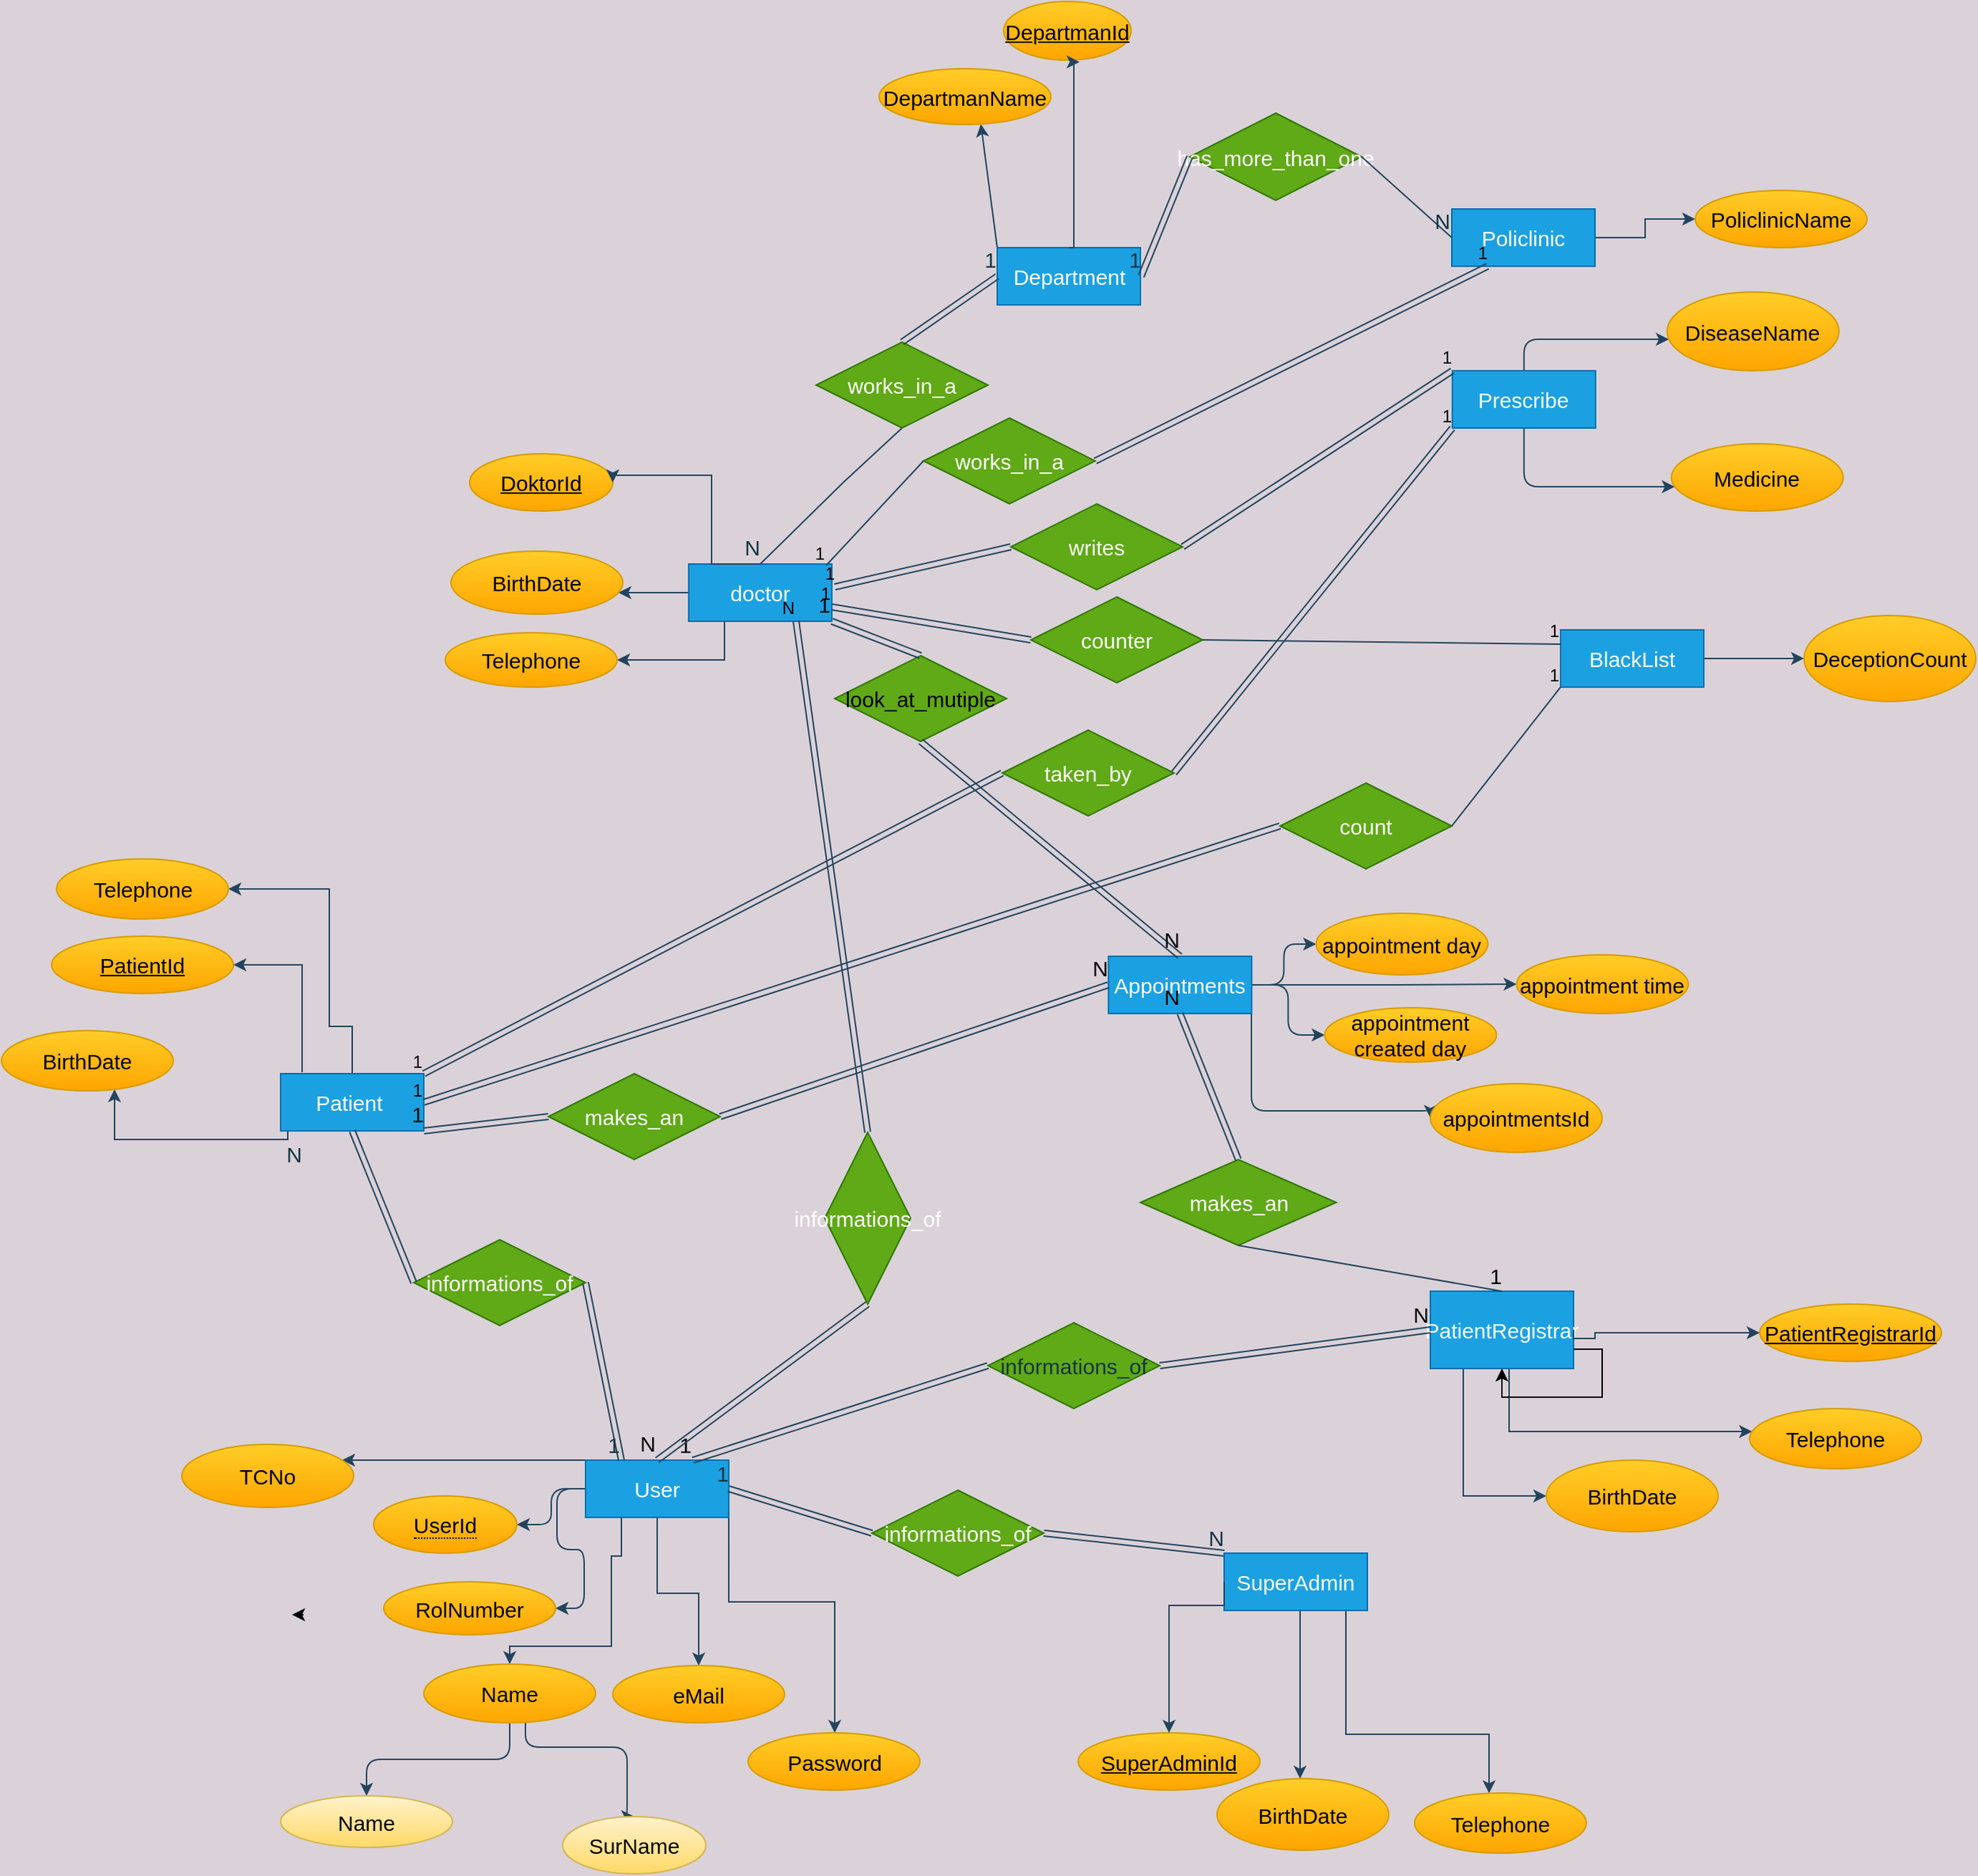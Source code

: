 <mxfile version="14.4.3" type="device" pages="3"><diagram id="uoo-feYlj71IpdQQtwXi" name="Page-1"><mxGraphModel dx="1851" dy="1761" grid="0" gridSize="10" guides="1" tooltips="1" connect="1" arrows="1" fold="1" page="1" pageScale="1" pageWidth="827" pageHeight="1169" background="#DAD2D8" math="0" shadow="0"><root><mxCell id="0"/><mxCell id="1" parent="0"/><mxCell id="DQ1K6QpYtlFkq78ERx-i-27" value="" style="edgeStyle=orthogonalEdgeStyle;rounded=0;orthogonalLoop=1;jettySize=auto;html=1;exitX=0.25;exitY=1;exitDx=0;exitDy=0;strokeColor=#23445d;fontColor=#143642;labelBackgroundColor=#DAD2D8;fontSize=15;entryX=1;entryY=0.5;entryDx=0;entryDy=0;fillColor=#bac8d3;" parent="1" source="DQ1K6QpYtlFkq78ERx-i-9" target="DQ1K6QpYtlFkq78ERx-i-25" edge="1"><mxGeometry relative="1" as="geometry"><Array as="points"><mxPoint x="236" y="130"/></Array></mxGeometry></mxCell><mxCell id="DQ1K6QpYtlFkq78ERx-i-110" value="" style="edgeStyle=orthogonalEdgeStyle;rounded=0;orthogonalLoop=1;jettySize=auto;html=1;strokeColor=#23445d;fontColor=#143642;labelBackgroundColor=#DAD2D8;fontSize=15;fillColor=#bac8d3;" parent="1" source="DQ1K6QpYtlFkq78ERx-i-9" target="DQ1K6QpYtlFkq78ERx-i-109" edge="1"><mxGeometry relative="1" as="geometry"><Array as="points"><mxPoint x="172" y="83"/><mxPoint x="172" y="83"/></Array></mxGeometry></mxCell><mxCell id="DQ1K6QpYtlFkq78ERx-i-9" value="doctor" style="whiteSpace=wrap;html=1;align=center;fillColor=#1ba1e2;strokeColor=#006EAF;fontColor=#ffffff;fontSize=15;" parent="1" vertex="1"><mxGeometry x="211" y="63" width="100" height="40" as="geometry"/></mxCell><mxCell id="DQ1K6QpYtlFkq78ERx-i-25" value="Telephone" style="ellipse;whiteSpace=wrap;html=1;fillColor=#ffcd28;strokeColor=#d79b00;fontSize=15;gradientColor=#ffa500;" parent="1" vertex="1"><mxGeometry x="41" y="110.99" width="120" height="38" as="geometry"/></mxCell><mxCell id="DQ1K6QpYtlFkq78ERx-i-42" value="" style="edgeStyle=orthogonalEdgeStyle;rounded=0;orthogonalLoop=1;jettySize=auto;html=1;strokeColor=#23445d;fontColor=#143642;labelBackgroundColor=#DAD2D8;fontSize=15;fillColor=#bac8d3;" parent="1" source="DQ1K6QpYtlFkq78ERx-i-31" target="DQ1K6QpYtlFkq78ERx-i-41" edge="1"><mxGeometry relative="1" as="geometry"><Array as="points"><mxPoint x="434" y="-262"/></Array></mxGeometry></mxCell><mxCell id="DQ1K6QpYtlFkq78ERx-i-31" value="Department" style="whiteSpace=wrap;html=1;align=center;fillColor=#1ba1e2;strokeColor=#006EAF;fontColor=#ffffff;fontSize=15;" parent="1" vertex="1"><mxGeometry x="426.5" y="-158" width="100" height="40" as="geometry"/></mxCell><mxCell id="DQ1K6QpYtlFkq78ERx-i-39" value="DoktorId" style="ellipse;whiteSpace=wrap;html=1;align=center;fontStyle=4;fillColor=#ffcd28;strokeColor=#d79b00;fontSize=15;gradientColor=#ffa500;" parent="1" vertex="1"><mxGeometry x="58" y="-14" width="100" height="40" as="geometry"/></mxCell><mxCell id="DQ1K6QpYtlFkq78ERx-i-40" value="" style="edgeStyle=orthogonalEdgeStyle;rounded=0;orthogonalLoop=1;jettySize=auto;html=1;exitX=0.5;exitY=0;exitDx=0;exitDy=0;strokeColor=#23445d;fontColor=#143642;labelBackgroundColor=#DAD2D8;entryX=1;entryY=0.5;entryDx=0;entryDy=0;fontSize=15;fillColor=#bac8d3;" parent="1" source="DQ1K6QpYtlFkq78ERx-i-9" target="DQ1K6QpYtlFkq78ERx-i-39" edge="1"><mxGeometry relative="1" as="geometry"><mxPoint x="303" y="110" as="sourcePoint"/><mxPoint x="328" y="191.504" as="targetPoint"/><Array as="points"><mxPoint x="227" y="63"/><mxPoint x="227" y="1"/></Array></mxGeometry></mxCell><mxCell id="DQ1K6QpYtlFkq78ERx-i-41" value="DepartmanName" style="ellipse;whiteSpace=wrap;html=1;fillColor=#ffcd28;strokeColor=#d79b00;fontSize=15;gradientColor=#ffa500;" parent="1" vertex="1"><mxGeometry x="344" y="-283" width="120" height="39" as="geometry"/></mxCell><mxCell id="DQ1K6QpYtlFkq78ERx-i-45" value="DepartmanId" style="ellipse;whiteSpace=wrap;html=1;align=center;fontStyle=4;fillColor=#ffcd28;strokeColor=#d79b00;fontSize=15;gradientColor=#ffa500;" parent="1" vertex="1"><mxGeometry x="431" y="-330" width="89" height="41" as="geometry"/></mxCell><mxCell id="DQ1K6QpYtlFkq78ERx-i-47" value="" style="edgeStyle=orthogonalEdgeStyle;rounded=0;orthogonalLoop=1;jettySize=auto;html=1;exitX=0.5;exitY=0;exitDx=0;exitDy=0;entryX=0.596;entryY=1.032;entryDx=0;entryDy=0;entryPerimeter=0;strokeColor=#23445d;fontColor=#143642;labelBackgroundColor=#DAD2D8;fontSize=15;fillColor=#bac8d3;" parent="1" source="DQ1K6QpYtlFkq78ERx-i-31" target="DQ1K6QpYtlFkq78ERx-i-45" edge="1"><mxGeometry relative="1" as="geometry"><mxPoint x="715.5" y="-43.0" as="sourcePoint"/><mxPoint x="715.5" y="-94" as="targetPoint"/><Array as="points"><mxPoint x="480" y="-158"/></Array></mxGeometry></mxCell><mxCell id="DQ1K6QpYtlFkq78ERx-i-54" value="" style="edgeStyle=orthogonalEdgeStyle;rounded=0;orthogonalLoop=1;jettySize=auto;html=1;strokeColor=#23445d;fontColor=#143642;labelBackgroundColor=#DAD2D8;fontSize=15;fillColor=#bac8d3;" parent="1" source="DQ1K6QpYtlFkq78ERx-i-50" target="DQ1K6QpYtlFkq78ERx-i-53" edge="1"><mxGeometry relative="1" as="geometry"/></mxCell><mxCell id="DQ1K6QpYtlFkq78ERx-i-50" value="Policlinic" style="whiteSpace=wrap;html=1;align=center;fillColor=#1ba1e2;strokeColor=#006EAF;fontColor=#ffffff;fontSize=15;" parent="1" vertex="1"><mxGeometry x="744" y="-185" width="100" height="40" as="geometry"/></mxCell><mxCell id="DQ1K6QpYtlFkq78ERx-i-53" value="PoliclinicName" style="ellipse;whiteSpace=wrap;html=1;fillColor=#ffcd28;strokeColor=#d79b00;fontSize=15;gradientColor=#ffa500;" parent="1" vertex="1"><mxGeometry x="914" y="-198" width="120" height="40" as="geometry"/></mxCell><mxCell id="DQ1K6QpYtlFkq78ERx-i-58" value="&lt;font style=&quot;vertical-align: inherit ; font-size: 15px&quot;&gt;&lt;font style=&quot;vertical-align: inherit ; font-size: 15px&quot;&gt;&lt;font style=&quot;vertical-align: inherit ; font-size: 15px&quot;&gt;&lt;font style=&quot;vertical-align: inherit ; font-size: 15px&quot;&gt;works_in_a&lt;/font&gt;&lt;/font&gt;&lt;/font&gt;&lt;/font&gt;" style="shape=rhombus;perimeter=rhombusPerimeter;whiteSpace=wrap;html=1;align=center;fillColor=#60a917;strokeColor=#2D7600;fontSize=15;fontColor=#ffffff;" parent="1" vertex="1"><mxGeometry x="300" y="-92" width="120" height="60" as="geometry"/></mxCell><mxCell id="DQ1K6QpYtlFkq78ERx-i-65" value="&lt;font style=&quot;vertical-align: inherit ; font-size: 15px&quot;&gt;&lt;font style=&quot;vertical-align: inherit ; font-size: 15px&quot;&gt;has_more_than_one&lt;/font&gt;&lt;/font&gt;" style="shape=rhombus;perimeter=rhombusPerimeter;whiteSpace=wrap;html=1;align=center;fillColor=#60a917;strokeColor=#2D7600;fontSize=15;fontColor=#ffffff;" parent="1" vertex="1"><mxGeometry x="561" y="-252" width="120" height="61" as="geometry"/></mxCell><mxCell id="DQ1K6QpYtlFkq78ERx-i-68" value="" style="shape=link;html=1;rounded=0;entryX=0;entryY=0.5;entryDx=0;entryDy=0;exitX=0.5;exitY=0;exitDx=0;exitDy=0;strokeColor=#23445d;fontColor=#143642;labelBackgroundColor=#DAD2D8;fontSize=15;fillColor=#bac8d3;" parent="1" source="DQ1K6QpYtlFkq78ERx-i-58" target="DQ1K6QpYtlFkq78ERx-i-31" edge="1"><mxGeometry relative="1" as="geometry"><mxPoint x="384" y="-108.67" as="sourcePoint"/><mxPoint x="544" y="-108.67" as="targetPoint"/><Array as="points"/></mxGeometry></mxCell><mxCell id="DQ1K6QpYtlFkq78ERx-i-69" value="1" style="resizable=0;html=1;align=right;verticalAlign=bottom;fillColor=#FAE5C7;strokeColor=#0F8B8D;fontColor=#143642;fontSize=15;" parent="DQ1K6QpYtlFkq78ERx-i-68" connectable="0" vertex="1"><mxGeometry x="1" relative="1" as="geometry"/></mxCell><mxCell id="DQ1K6QpYtlFkq78ERx-i-70" value="" style="endArrow=none;html=1;rounded=0;entryX=0.5;entryY=0;entryDx=0;entryDy=0;exitX=0.5;exitY=1;exitDx=0;exitDy=0;strokeColor=#23445d;fontColor=#143642;labelBackgroundColor=#DAD2D8;fontSize=15;fillColor=#bac8d3;" parent="1" source="DQ1K6QpYtlFkq78ERx-i-58" target="DQ1K6QpYtlFkq78ERx-i-9" edge="1"><mxGeometry relative="1" as="geometry"><mxPoint x="316" y="14.33" as="sourcePoint"/><mxPoint x="476" y="14.33" as="targetPoint"/><Array as="points"><mxPoint x="319" y="6"/></Array></mxGeometry></mxCell><mxCell id="DQ1K6QpYtlFkq78ERx-i-71" value="N" style="resizable=0;html=1;align=right;verticalAlign=bottom;fillColor=#FAE5C7;strokeColor=#0F8B8D;fontColor=#143642;fontSize=15;" parent="DQ1K6QpYtlFkq78ERx-i-70" connectable="0" vertex="1"><mxGeometry x="1" relative="1" as="geometry"/></mxCell><mxCell id="DQ1K6QpYtlFkq78ERx-i-72" value="" style="shape=link;html=1;rounded=0;exitX=0;exitY=0.5;exitDx=0;exitDy=0;strokeColor=#23445d;fontColor=#143642;labelBackgroundColor=#DAD2D8;fontSize=15;fillColor=#bac8d3;" parent="1" source="DQ1K6QpYtlFkq78ERx-i-65" edge="1"><mxGeometry relative="1" as="geometry"><mxPoint x="542" y="89" as="sourcePoint"/><mxPoint x="527" y="-138" as="targetPoint"/><Array as="points"/></mxGeometry></mxCell><mxCell id="DQ1K6QpYtlFkq78ERx-i-73" value="1" style="resizable=0;html=1;align=right;verticalAlign=bottom;fillColor=#FAE5C7;strokeColor=#0F8B8D;fontColor=#143642;fontSize=15;" parent="DQ1K6QpYtlFkq78ERx-i-72" connectable="0" vertex="1"><mxGeometry x="1" relative="1" as="geometry"/></mxCell><mxCell id="DQ1K6QpYtlFkq78ERx-i-74" value="" style="endArrow=none;html=1;rounded=0;entryX=0;entryY=0.5;entryDx=0;entryDy=0;exitX=1;exitY=0.5;exitDx=0;exitDy=0;strokeColor=#23445d;fontColor=#143642;labelBackgroundColor=#DAD2D8;fontSize=15;fillColor=#bac8d3;" parent="1" source="DQ1K6QpYtlFkq78ERx-i-65" target="DQ1K6QpYtlFkq78ERx-i-50" edge="1"><mxGeometry relative="1" as="geometry"><mxPoint x="911" y="-77" as="sourcePoint"/><mxPoint x="271" y="73.0" as="targetPoint"/><Array as="points"/></mxGeometry></mxCell><mxCell id="DQ1K6QpYtlFkq78ERx-i-75" value="N" style="resizable=0;html=1;align=right;verticalAlign=bottom;fillColor=#FAE5C7;strokeColor=#0F8B8D;fontColor=#143642;fontSize=15;" parent="DQ1K6QpYtlFkq78ERx-i-74" connectable="0" vertex="1"><mxGeometry x="1" relative="1" as="geometry"/></mxCell><mxCell id="DQ1K6QpYtlFkq78ERx-i-109" value="BirthDate" style="ellipse;whiteSpace=wrap;html=1;fillColor=#ffcd28;strokeColor=#d79b00;fontSize=15;gradientColor=#ffa500;" parent="1" vertex="1"><mxGeometry x="45" y="54" width="120" height="44" as="geometry"/></mxCell><mxCell id="DQ1K6QpYtlFkq78ERx-i-163" value="" style="edgeStyle=orthogonalEdgeStyle;rounded=0;orthogonalLoop=1;jettySize=auto;html=1;strokeColor=#23445d;fontColor=#143642;labelBackgroundColor=#DAD2D8;fontSize=15;fillColor=#bac8d3;" parent="1" source="DQ1K6QpYtlFkq78ERx-i-167" target="DQ1K6QpYtlFkq78ERx-i-174" edge="1"><mxGeometry relative="1" as="geometry"><Array as="points"><mxPoint x="784" y="669"/></Array></mxGeometry></mxCell><mxCell id="DQ1K6QpYtlFkq78ERx-i-166" value="" style="edgeStyle=orthogonalEdgeStyle;rounded=0;orthogonalLoop=1;jettySize=auto;html=1;strokeColor=#23445d;fontColor=#143642;labelBackgroundColor=#DAD2D8;fontSize=15;fillColor=#bac8d3;" parent="1" source="DQ1K6QpYtlFkq78ERx-i-167" target="DQ1K6QpYtlFkq78ERx-i-179" edge="1"><mxGeometry relative="1" as="geometry"><Array as="points"><mxPoint x="752" y="635"/><mxPoint x="752" y="635"/></Array></mxGeometry></mxCell><mxCell id="DQ1K6QpYtlFkq78ERx-i-167" value="&lt;font style=&quot;vertical-align: inherit; font-size: 15px;&quot;&gt;&lt;font style=&quot;vertical-align: inherit; font-size: 15px;&quot;&gt;PatientRegistrar&lt;/font&gt;&lt;/font&gt;" style="whiteSpace=wrap;html=1;align=center;fillColor=#1ba1e2;strokeColor=#006EAF;fontColor=#ffffff;fontSize=15;" parent="1" vertex="1"><mxGeometry x="729" y="571" width="100" height="54" as="geometry"/></mxCell><mxCell id="DQ1K6QpYtlFkq78ERx-i-174" value="Telephone" style="ellipse;whiteSpace=wrap;html=1;fillColor=#ffcd28;strokeColor=#d79b00;fontSize=15;gradientColor=#ffa500;" parent="1" vertex="1"><mxGeometry x="952" y="653" width="120" height="42" as="geometry"/></mxCell><mxCell id="DQ1K6QpYtlFkq78ERx-i-177" value="&lt;font style=&quot;vertical-align: inherit; font-size: 15px;&quot;&gt;&lt;font style=&quot;vertical-align: inherit; font-size: 15px;&quot;&gt;PatientRegistrarId&lt;/font&gt;&lt;/font&gt;" style="ellipse;whiteSpace=wrap;html=1;align=center;fontStyle=4;fillColor=#ffcd28;strokeColor=#d79b00;fontSize=15;gradientColor=#ffa500;" parent="1" vertex="1"><mxGeometry x="959" y="580" width="127" height="40" as="geometry"/></mxCell><mxCell id="DQ1K6QpYtlFkq78ERx-i-179" value="BirthDate" style="ellipse;whiteSpace=wrap;html=1;fillColor=#ffcd28;strokeColor=#d79b00;fontSize=15;gradientColor=#ffa500;" parent="1" vertex="1"><mxGeometry x="810" y="689" width="120" height="50" as="geometry"/></mxCell><mxCell id="DQ1K6QpYtlFkq78ERx-i-205" value="" style="edgeStyle=orthogonalEdgeStyle;rounded=0;orthogonalLoop=1;jettySize=auto;html=1;exitX=0.25;exitY=1;exitDx=0;exitDy=0;strokeColor=#23445d;fontColor=#143642;labelBackgroundColor=#DAD2D8;fontSize=15;fillColor=#bac8d3;" parent="1" source="DQ1K6QpYtlFkq78ERx-i-226" target="DQ1K6QpYtlFkq78ERx-i-214" edge="1"><mxGeometry relative="1" as="geometry"><Array as="points"><mxPoint x="164" y="756"/><mxPoint x="157" y="756"/><mxPoint x="157" y="819"/></Array></mxGeometry></mxCell><mxCell id="DQ1K6QpYtlFkq78ERx-i-206" value="" style="edgeStyle=orthogonalEdgeStyle;rounded=0;orthogonalLoop=1;jettySize=auto;html=1;strokeColor=#23445d;fontColor=#143642;labelBackgroundColor=#DAD2D8;exitX=0;exitY=0;exitDx=0;exitDy=0;fontSize=15;fillColor=#bac8d3;" parent="1" source="DQ1K6QpYtlFkq78ERx-i-226" target="DQ1K6QpYtlFkq78ERx-i-217" edge="1"><mxGeometry relative="1" as="geometry"><Array as="points"><mxPoint x="70" y="689"/><mxPoint x="70" y="689"/></Array></mxGeometry></mxCell><mxCell id="DQ1K6QpYtlFkq78ERx-i-207" value="" style="edgeStyle=orthogonalEdgeStyle;rounded=0;orthogonalLoop=1;jettySize=auto;html=1;strokeColor=#23445d;fontColor=#143642;labelBackgroundColor=#DAD2D8;fontSize=15;fillColor=#bac8d3;" parent="1" source="DQ1K6QpYtlFkq78ERx-i-211" target="DQ1K6QpYtlFkq78ERx-i-218" edge="1"><mxGeometry relative="1" as="geometry"><Array as="points"><mxPoint x="670" y="880.5"/><mxPoint x="770" y="880.5"/></Array></mxGeometry></mxCell><mxCell id="DQ1K6QpYtlFkq78ERx-i-208" value="" style="edgeStyle=orthogonalEdgeStyle;rounded=0;orthogonalLoop=1;jettySize=auto;html=1;exitX=0.5;exitY=1;exitDx=0;exitDy=0;strokeColor=#23445d;fontColor=#143642;labelBackgroundColor=#DAD2D8;fontSize=15;fillColor=#bac8d3;" parent="1" source="DQ1K6QpYtlFkq78ERx-i-226" target="DQ1K6QpYtlFkq78ERx-i-219" edge="1"><mxGeometry relative="1" as="geometry"><Array as="points"><mxPoint x="189" y="782"/><mxPoint x="218" y="782"/></Array></mxGeometry></mxCell><mxCell id="DQ1K6QpYtlFkq78ERx-i-209" value="" style="edgeStyle=orthogonalEdgeStyle;rounded=0;orthogonalLoop=1;jettySize=auto;html=1;exitX=1;exitY=1;exitDx=0;exitDy=0;strokeColor=#23445d;fontColor=#143642;labelBackgroundColor=#DAD2D8;fontSize=15;fillColor=#bac8d3;" parent="1" source="DQ1K6QpYtlFkq78ERx-i-226" target="DQ1K6QpYtlFkq78ERx-i-220" edge="1"><mxGeometry relative="1" as="geometry"><Array as="points"><mxPoint x="239" y="788"/><mxPoint x="313" y="788"/></Array></mxGeometry></mxCell><mxCell id="DQ1K6QpYtlFkq78ERx-i-210" value="" style="edgeStyle=orthogonalEdgeStyle;rounded=0;orthogonalLoop=1;jettySize=auto;html=1;strokeColor=#23445d;fontColor=#143642;labelBackgroundColor=#DAD2D8;fontSize=15;fillColor=#bac8d3;" parent="1" source="DQ1K6QpYtlFkq78ERx-i-211" target="DQ1K6QpYtlFkq78ERx-i-223" edge="1"><mxGeometry relative="1" as="geometry"><Array as="points"><mxPoint x="638" y="821"/><mxPoint x="638" y="821"/></Array></mxGeometry></mxCell><mxCell id="DQ1K6QpYtlFkq78ERx-i-211" value="&lt;span style=&quot;font-size: 15px;&quot;&gt;SuperAdmin&lt;/span&gt;" style="whiteSpace=wrap;html=1;align=center;fillColor=#1ba1e2;strokeColor=#006EAF;fontColor=#ffffff;fontSize=15;" parent="1" vertex="1"><mxGeometry x="585" y="754" width="100" height="40" as="geometry"/></mxCell><mxCell id="DQ1K6QpYtlFkq78ERx-i-272" value="" style="edgeStyle=orthogonalEdgeStyle;curved=0;rounded=1;sketch=0;orthogonalLoop=1;jettySize=auto;html=1;fontColor=#143642;strokeColor=#23445d;fillColor=#bac8d3;fontSize=15;" parent="1" source="DQ1K6QpYtlFkq78ERx-i-214" target="DQ1K6QpYtlFkq78ERx-i-271" edge="1"><mxGeometry relative="1" as="geometry"/></mxCell><mxCell id="DQ1K6QpYtlFkq78ERx-i-274" value="" style="edgeStyle=orthogonalEdgeStyle;curved=0;rounded=1;sketch=0;orthogonalLoop=1;jettySize=auto;html=1;fontColor=#143642;strokeColor=#23445d;fillColor=#bac8d3;entryX=0.5;entryY=0;entryDx=0;entryDy=0;fontSize=15;" parent="1" source="DQ1K6QpYtlFkq78ERx-i-214" target="DQ1K6QpYtlFkq78ERx-i-275" edge="1"><mxGeometry relative="1" as="geometry"><mxPoint x="153" y="931.5" as="targetPoint"/><Array as="points"><mxPoint x="97" y="889.5"/><mxPoint x="168" y="889.5"/></Array></mxGeometry></mxCell><mxCell id="DQ1K6QpYtlFkq78ERx-i-214" value="&lt;font style=&quot;vertical-align: inherit; font-size: 15px;&quot;&gt;&lt;font style=&quot;vertical-align: inherit; font-size: 15px;&quot;&gt;Name&lt;/font&gt;&lt;/font&gt;" style="ellipse;whiteSpace=wrap;html=1;fillColor=#ffcd28;strokeColor=#d79b00;fontSize=15;gradientColor=#ffa500;" parent="1" vertex="1"><mxGeometry x="26.0" y="831.5" width="120" height="41" as="geometry"/></mxCell><mxCell id="R1xrieRALkHNV_OKY4Vn-2" style="edgeStyle=orthogonalEdgeStyle;rounded=0;orthogonalLoop=1;jettySize=auto;html=1;" parent="1" edge="1"><mxGeometry relative="1" as="geometry"><mxPoint x="-66.0" y="796.714" as="targetPoint"/><mxPoint x="-58" y="797" as="sourcePoint"/></mxGeometry></mxCell><mxCell id="DQ1K6QpYtlFkq78ERx-i-217" value="&lt;font style=&quot;vertical-align: inherit; font-size: 15px;&quot;&gt;&lt;font style=&quot;vertical-align: inherit; font-size: 15px;&quot;&gt;TCNo&lt;/font&gt;&lt;/font&gt;" style="ellipse;whiteSpace=wrap;html=1;fillColor=#ffcd28;strokeColor=#d79b00;fontSize=15;gradientColor=#ffa500;" parent="1" vertex="1"><mxGeometry x="-143" y="678" width="120" height="44" as="geometry"/></mxCell><mxCell id="DQ1K6QpYtlFkq78ERx-i-218" value="Telephone" style="ellipse;whiteSpace=wrap;html=1;fillColor=#ffcd28;strokeColor=#d79b00;fontSize=15;gradientColor=#ffa500;" parent="1" vertex="1"><mxGeometry x="718" y="921.5" width="120" height="42" as="geometry"/></mxCell><mxCell id="DQ1K6QpYtlFkq78ERx-i-219" value="&lt;font style=&quot;vertical-align: inherit; font-size: 15px;&quot;&gt;&lt;font style=&quot;vertical-align: inherit; font-size: 15px;&quot;&gt;eMail&lt;/font&gt;&lt;/font&gt;" style="ellipse;whiteSpace=wrap;html=1;fillColor=#ffcd28;strokeColor=#d79b00;fontSize=15;gradientColor=#ffa500;" parent="1" vertex="1"><mxGeometry x="158" y="832.5" width="120" height="40" as="geometry"/></mxCell><mxCell id="DQ1K6QpYtlFkq78ERx-i-220" value="&lt;font style=&quot;vertical-align: inherit; font-size: 15px;&quot;&gt;&lt;font style=&quot;vertical-align: inherit; font-size: 15px;&quot;&gt;&lt;font style=&quot;vertical-align: inherit; font-size: 15px;&quot;&gt;&lt;font style=&quot;vertical-align: inherit; font-size: 15px;&quot;&gt;Password&lt;/font&gt;&lt;/font&gt;&lt;/font&gt;&lt;/font&gt;" style="ellipse;whiteSpace=wrap;html=1;fillColor=#ffcd28;strokeColor=#d79b00;fontSize=15;gradientColor=#ffa500;" parent="1" vertex="1"><mxGeometry x="252.5" y="879.5" width="120" height="40" as="geometry"/></mxCell><mxCell id="DQ1K6QpYtlFkq78ERx-i-221" value="&lt;font style=&quot;vertical-align: inherit; font-size: 15px;&quot;&gt;&lt;font style=&quot;vertical-align: inherit; font-size: 15px;&quot;&gt;SuperAdminId&lt;/font&gt;&lt;/font&gt;" style="ellipse;whiteSpace=wrap;html=1;align=center;fontStyle=4;fillColor=#ffcd28;strokeColor=#d79b00;fontSize=15;gradientColor=#ffa500;" parent="1" vertex="1"><mxGeometry x="483" y="879.5" width="127" height="40" as="geometry"/></mxCell><mxCell id="DQ1K6QpYtlFkq78ERx-i-222" value="" style="edgeStyle=orthogonalEdgeStyle;rounded=0;orthogonalLoop=1;jettySize=auto;html=1;entryX=0.5;entryY=0;entryDx=0;entryDy=0;exitX=0;exitY=0.5;exitDx=0;exitDy=0;strokeColor=#23445d;fontColor=#143642;labelBackgroundColor=#DAD2D8;fontSize=15;fillColor=#bac8d3;" parent="1" source="DQ1K6QpYtlFkq78ERx-i-211" target="DQ1K6QpYtlFkq78ERx-i-221" edge="1"><mxGeometry relative="1" as="geometry"><mxPoint x="659" y="390" as="sourcePoint"/><mxPoint x="659" y="437.0" as="targetPoint"/><Array as="points"><mxPoint x="547" y="790.5"/></Array></mxGeometry></mxCell><mxCell id="DQ1K6QpYtlFkq78ERx-i-223" value="BirthDate" style="ellipse;whiteSpace=wrap;html=1;fillColor=#ffcd28;strokeColor=#d79b00;fontSize=15;gradientColor=#ffa500;" parent="1" vertex="1"><mxGeometry x="580" y="911.5" width="120" height="50" as="geometry"/></mxCell><mxCell id="DQ1K6QpYtlFkq78ERx-i-188" value="" style="edgeStyle=orthogonalEdgeStyle;rounded=0;orthogonalLoop=1;jettySize=auto;html=1;exitX=0.5;exitY=0;exitDx=0;exitDy=0;strokeColor=#23445d;fontColor=#143642;labelBackgroundColor=#DAD2D8;fontSize=15;fillColor=#bac8d3;" parent="1" source="DQ1K6QpYtlFkq78ERx-i-192" target="DQ1K6QpYtlFkq78ERx-i-199" edge="1"><mxGeometry relative="1" as="geometry"><Array as="points"><mxPoint x="-24" y="386"/><mxPoint x="-40" y="386"/></Array></mxGeometry></mxCell><mxCell id="DQ1K6QpYtlFkq78ERx-i-191" value="" style="edgeStyle=orthogonalEdgeStyle;rounded=0;orthogonalLoop=1;jettySize=auto;html=1;strokeColor=#23445d;fontColor=#143642;labelBackgroundColor=#DAD2D8;fontSize=15;fillColor=#bac8d3;" parent="1" source="DQ1K6QpYtlFkq78ERx-i-192" target="DQ1K6QpYtlFkq78ERx-i-204" edge="1"><mxGeometry relative="1" as="geometry"><Array as="points"><mxPoint x="-69" y="465"/><mxPoint x="-190" y="465"/></Array></mxGeometry></mxCell><mxCell id="DQ1K6QpYtlFkq78ERx-i-192" value="&lt;font style=&quot;vertical-align: inherit; font-size: 15px;&quot;&gt;&lt;font style=&quot;vertical-align: inherit; font-size: 15px;&quot;&gt;Patient&amp;nbsp;&lt;/font&gt;&lt;/font&gt;" style="whiteSpace=wrap;html=1;align=center;fillColor=#1ba1e2;strokeColor=#006EAF;fontColor=#ffffff;fontSize=15;" parent="1" vertex="1"><mxGeometry x="-74" y="419" width="100" height="40" as="geometry"/></mxCell><mxCell id="DQ1K6QpYtlFkq78ERx-i-199" value="&lt;font style=&quot;vertical-align: inherit ; font-size: 15px&quot;&gt;&lt;font style=&quot;vertical-align: inherit ; font-size: 15px&quot;&gt;Telephone&lt;/font&gt;&lt;/font&gt;" style="ellipse;whiteSpace=wrap;html=1;fillColor=#ffcd28;strokeColor=#d79b00;fontSize=15;gradientColor=#ffa500;" parent="1" vertex="1"><mxGeometry x="-230.5" y="269" width="120" height="42" as="geometry"/></mxCell><mxCell id="DQ1K6QpYtlFkq78ERx-i-202" value="&lt;font style=&quot;vertical-align: inherit; font-size: 15px;&quot;&gt;&lt;font style=&quot;vertical-align: inherit; font-size: 15px;&quot;&gt;PatientId&lt;/font&gt;&lt;/font&gt;" style="ellipse;whiteSpace=wrap;html=1;align=center;fontStyle=4;fillColor=#ffcd28;strokeColor=#d79b00;fontSize=15;gradientColor=#ffa500;" parent="1" vertex="1"><mxGeometry x="-234" y="323" width="127" height="40" as="geometry"/></mxCell><mxCell id="DQ1K6QpYtlFkq78ERx-i-204" value="BirthDate" style="ellipse;whiteSpace=wrap;html=1;fillColor=#ffcd28;strokeColor=#d79b00;fontSize=15;gradientColor=#ffa500;" parent="1" vertex="1"><mxGeometry x="-269" y="389" width="120" height="42" as="geometry"/></mxCell><mxCell id="DQ1K6QpYtlFkq78ERx-i-228" value="" style="edgeStyle=orthogonalEdgeStyle;curved=0;rounded=1;sketch=0;orthogonalLoop=1;jettySize=auto;html=1;strokeColor=#23445d;fontColor=#143642;labelBackgroundColor=#DAD2D8;entryX=1;entryY=0.5;entryDx=0;entryDy=0;fontSize=15;fillColor=#bac8d3;" parent="1" source="DQ1K6QpYtlFkq78ERx-i-226" target="DQ1K6QpYtlFkq78ERx-i-227" edge="1"><mxGeometry relative="1" as="geometry"/></mxCell><mxCell id="DQ1K6QpYtlFkq78ERx-i-232" value="" style="edgeStyle=orthogonalEdgeStyle;curved=0;rounded=1;sketch=0;orthogonalLoop=1;jettySize=auto;html=1;entryX=1;entryY=0.5;entryDx=0;entryDy=0;strokeColor=#23445d;fontColor=#143642;labelBackgroundColor=#DAD2D8;fontSize=15;fillColor=#bac8d3;" parent="1" source="DQ1K6QpYtlFkq78ERx-i-226" target="DQ1K6QpYtlFkq78ERx-i-231" edge="1"><mxGeometry relative="1" as="geometry"><Array as="points"/></mxGeometry></mxCell><mxCell id="DQ1K6QpYtlFkq78ERx-i-226" value="User" style="whiteSpace=wrap;html=1;align=center;rounded=0;sketch=0;fillColor=#1ba1e2;strokeColor=#006EAF;fontColor=#ffffff;fontSize=15;" parent="1" vertex="1"><mxGeometry x="138.99" y="689" width="100" height="40" as="geometry"/></mxCell><mxCell id="DQ1K6QpYtlFkq78ERx-i-227" value="RolNumber" style="ellipse;whiteSpace=wrap;html=1;rounded=0;sketch=0;fillColor=#ffcd28;strokeColor=#d79b00;fontSize=15;gradientColor=#ffa500;" parent="1" vertex="1"><mxGeometry x="-2.0" y="774" width="120" height="37" as="geometry"/></mxCell><mxCell id="DQ1K6QpYtlFkq78ERx-i-231" value="&lt;span style=&quot;border-bottom: 1px dotted; font-size: 15px;&quot;&gt;UserId&lt;/span&gt;" style="ellipse;whiteSpace=wrap;html=1;align=center;rounded=0;sketch=0;fillColor=#ffcd28;strokeColor=#d79b00;fontSize=15;gradientColor=#ffa500;" parent="1" vertex="1"><mxGeometry x="-9.0" y="714" width="100" height="40" as="geometry"/></mxCell><mxCell id="DQ1K6QpYtlFkq78ERx-i-235" value="" style="edgeStyle=orthogonalEdgeStyle;rounded=0;orthogonalLoop=1;jettySize=auto;html=1;entryX=1;entryY=0.5;entryDx=0;entryDy=0;strokeColor=#23445d;fontColor=#143642;labelBackgroundColor=#DAD2D8;fontSize=15;fillColor=#bac8d3;" parent="1" target="DQ1K6QpYtlFkq78ERx-i-202" edge="1"><mxGeometry relative="1" as="geometry"><Array as="points"><mxPoint x="-59" y="343"/></Array><mxPoint x="-59" y="418" as="sourcePoint"/><mxPoint x="-180.0" y="537" as="targetPoint"/></mxGeometry></mxCell><mxCell id="DQ1K6QpYtlFkq78ERx-i-241" value="informations_of" style="shape=rhombus;perimeter=rhombusPerimeter;whiteSpace=wrap;html=1;align=center;rounded=0;sketch=0;fillColor=#60a917;strokeColor=#2D7600;fontSize=15;fontColor=#ffffff;" parent="1" vertex="1"><mxGeometry x="18.99" y="535" width="120" height="60" as="geometry"/></mxCell><mxCell id="DQ1K6QpYtlFkq78ERx-i-242" value="" style="shape=link;html=1;rounded=0;exitX=0;exitY=0.5;exitDx=0;exitDy=0;strokeColor=#23445d;fontColor=#143642;labelBackgroundColor=#DAD2D8;entryX=0.5;entryY=1;entryDx=0;entryDy=0;fontSize=15;fillColor=#bac8d3;" parent="1" source="DQ1K6QpYtlFkq78ERx-i-241" target="DQ1K6QpYtlFkq78ERx-i-192" edge="1"><mxGeometry relative="1" as="geometry"><mxPoint x="425" y="693" as="sourcePoint"/><mxPoint x="-33" y="486" as="targetPoint"/></mxGeometry></mxCell><mxCell id="DQ1K6QpYtlFkq78ERx-i-243" value="N" style="resizable=0;html=1;align=right;verticalAlign=bottom;fillColor=#FAE5C7;strokeColor=#0F8B8D;fontColor=#143642;fontSize=15;" parent="DQ1K6QpYtlFkq78ERx-i-242" connectable="0" vertex="1"><mxGeometry x="1" relative="1" as="geometry"><mxPoint x="-34" y="28" as="offset"/></mxGeometry></mxCell><mxCell id="DQ1K6QpYtlFkq78ERx-i-244" value="" style="shape=link;html=1;rounded=0;entryX=0.25;entryY=0;entryDx=0;entryDy=0;exitX=1;exitY=0.5;exitDx=0;exitDy=0;strokeColor=#23445d;fontColor=#143642;labelBackgroundColor=#DAD2D8;fontSize=15;fillColor=#bac8d3;" parent="1" source="DQ1K6QpYtlFkq78ERx-i-241" target="DQ1K6QpYtlFkq78ERx-i-226" edge="1"><mxGeometry relative="1" as="geometry"><mxPoint x="262" y="553" as="sourcePoint"/><mxPoint x="674" y="346" as="targetPoint"/></mxGeometry></mxCell><mxCell id="DQ1K6QpYtlFkq78ERx-i-245" value="1" style="resizable=0;html=1;align=right;verticalAlign=bottom;fillColor=#FAE5C7;strokeColor=#0F8B8D;fontColor=#143642;fontSize=15;" parent="DQ1K6QpYtlFkq78ERx-i-244" connectable="0" vertex="1"><mxGeometry x="1" relative="1" as="geometry"/></mxCell><mxCell id="DQ1K6QpYtlFkq78ERx-i-246" value="informations_of" style="shape=rhombus;perimeter=rhombusPerimeter;whiteSpace=wrap;html=1;align=center;rounded=0;sketch=0;fillColor=#60a917;strokeColor=#2D7600;fontSize=15;fontColor=#ffffff;" parent="1" vertex="1"><mxGeometry x="339" y="710" width="120" height="60" as="geometry"/></mxCell><mxCell id="DQ1K6QpYtlFkq78ERx-i-247" value="" style="shape=link;html=1;rounded=0;entryX=1;entryY=0.5;entryDx=0;entryDy=0;exitX=0;exitY=0.5;exitDx=0;exitDy=0;strokeColor=#23445d;fontColor=#143642;labelBackgroundColor=#DAD2D8;fontSize=15;fillColor=#bac8d3;" parent="1" source="DQ1K6QpYtlFkq78ERx-i-246" target="DQ1K6QpYtlFkq78ERx-i-226" edge="1"><mxGeometry relative="1" as="geometry"><mxPoint x="701" y="614" as="sourcePoint"/><mxPoint x="861" y="614" as="targetPoint"/></mxGeometry></mxCell><mxCell id="DQ1K6QpYtlFkq78ERx-i-248" value="1" style="resizable=0;html=1;align=right;verticalAlign=bottom;fillColor=#FAE5C7;strokeColor=#0F8B8D;fontColor=#143642;fontSize=15;" parent="DQ1K6QpYtlFkq78ERx-i-247" connectable="0" vertex="1"><mxGeometry x="1" relative="1" as="geometry"/></mxCell><mxCell id="DQ1K6QpYtlFkq78ERx-i-249" value="" style="shape=link;html=1;rounded=0;entryX=0;entryY=0;entryDx=0;entryDy=0;exitX=1;exitY=0.5;exitDx=0;exitDy=0;strokeColor=#23445d;fontColor=#143642;labelBackgroundColor=#DAD2D8;fontSize=15;fillColor=#bac8d3;" parent="1" source="DQ1K6QpYtlFkq78ERx-i-246" target="DQ1K6QpYtlFkq78ERx-i-211" edge="1"><mxGeometry relative="1" as="geometry"><mxPoint x="60" y="892" as="sourcePoint"/><mxPoint x="220" y="892" as="targetPoint"/></mxGeometry></mxCell><mxCell id="DQ1K6QpYtlFkq78ERx-i-250" value="N" style="resizable=0;html=1;align=right;verticalAlign=bottom;fillColor=#FAE5C7;strokeColor=#0F8B8D;fontColor=#143642;fontSize=15;" parent="DQ1K6QpYtlFkq78ERx-i-249" connectable="0" vertex="1"><mxGeometry x="1" relative="1" as="geometry"/></mxCell><mxCell id="DQ1K6QpYtlFkq78ERx-i-252" value="&lt;span style=&quot;color: rgb(20 , 54 , 66)&quot;&gt;informations_of&lt;/span&gt;" style="shape=rhombus;perimeter=rhombusPerimeter;whiteSpace=wrap;html=1;align=center;rounded=0;sketch=0;strokeColor=#2D7600;fillColor=#60a917;fontSize=15;fontColor=#ffffff;" parent="1" vertex="1"><mxGeometry x="420" y="593" width="120" height="60" as="geometry"/></mxCell><mxCell id="DQ1K6QpYtlFkq78ERx-i-253" value="" style="shape=link;html=1;rounded=0;fontColor=#143642;strokeColor=#23445d;fillColor=#bac8d3;entryX=0;entryY=0.5;entryDx=0;entryDy=0;exitX=1;exitY=0.5;exitDx=0;exitDy=0;fontSize=15;" parent="1" source="DQ1K6QpYtlFkq78ERx-i-252" target="DQ1K6QpYtlFkq78ERx-i-167" edge="1"><mxGeometry relative="1" as="geometry"><mxPoint x="665" y="501" as="sourcePoint"/><mxPoint x="825" y="501" as="targetPoint"/></mxGeometry></mxCell><mxCell id="DQ1K6QpYtlFkq78ERx-i-254" value="N" style="resizable=0;html=1;align=right;verticalAlign=bottom;fontSize=15;" parent="DQ1K6QpYtlFkq78ERx-i-253" connectable="0" vertex="1"><mxGeometry x="1" relative="1" as="geometry"/></mxCell><mxCell id="DQ1K6QpYtlFkq78ERx-i-255" value="" style="shape=link;html=1;rounded=0;fontColor=#143642;strokeColor=#23445d;fillColor=#bac8d3;entryX=0.75;entryY=0;entryDx=0;entryDy=0;exitX=0;exitY=0.5;exitDx=0;exitDy=0;fontSize=15;" parent="1" source="DQ1K6QpYtlFkq78ERx-i-252" target="DQ1K6QpYtlFkq78ERx-i-226" edge="1"><mxGeometry relative="1" as="geometry"><mxPoint x="470" y="685" as="sourcePoint"/><mxPoint x="630" y="685" as="targetPoint"/></mxGeometry></mxCell><mxCell id="DQ1K6QpYtlFkq78ERx-i-256" value="1" style="resizable=0;html=1;align=right;verticalAlign=bottom;fontSize=15;" parent="DQ1K6QpYtlFkq78ERx-i-255" connectable="0" vertex="1"><mxGeometry x="1" relative="1" as="geometry"/></mxCell><mxCell id="DQ1K6QpYtlFkq78ERx-i-262" value="" style="edgeStyle=orthogonalEdgeStyle;curved=0;rounded=1;sketch=0;orthogonalLoop=1;jettySize=auto;html=1;fontColor=#143642;strokeColor=#23445d;fillColor=#bac8d3;fontSize=15;" parent="1" source="DQ1K6QpYtlFkq78ERx-i-258" target="DQ1K6QpYtlFkq78ERx-i-261" edge="1"><mxGeometry relative="1" as="geometry"/></mxCell><mxCell id="DQ1K6QpYtlFkq78ERx-i-264" value="" style="edgeStyle=orthogonalEdgeStyle;curved=0;rounded=1;sketch=0;orthogonalLoop=1;jettySize=auto;html=1;fontColor=#143642;strokeColor=#23445d;fillColor=#bac8d3;fontSize=15;" parent="1" source="DQ1K6QpYtlFkq78ERx-i-258" target="DQ1K6QpYtlFkq78ERx-i-263" edge="1"><mxGeometry relative="1" as="geometry"/></mxCell><mxCell id="DQ1K6QpYtlFkq78ERx-i-266" value="" style="edgeStyle=orthogonalEdgeStyle;curved=0;rounded=1;sketch=0;orthogonalLoop=1;jettySize=auto;html=1;fontColor=#143642;strokeColor=#23445d;fillColor=#bac8d3;entryX=0;entryY=0.5;entryDx=0;entryDy=0;fontSize=15;" parent="1" source="DQ1K6QpYtlFkq78ERx-i-258" target="DQ1K6QpYtlFkq78ERx-i-265" edge="1"><mxGeometry relative="1" as="geometry"/></mxCell><mxCell id="DQ1K6QpYtlFkq78ERx-i-268" value="" style="edgeStyle=orthogonalEdgeStyle;curved=0;rounded=1;sketch=0;orthogonalLoop=1;jettySize=auto;html=1;fontColor=#143642;strokeColor=#23445d;fillColor=#bac8d3;entryX=0;entryY=0.5;entryDx=0;entryDy=0;fontSize=15;" parent="1" source="DQ1K6QpYtlFkq78ERx-i-258" target="DQ1K6QpYtlFkq78ERx-i-267" edge="1"><mxGeometry relative="1" as="geometry"><mxPoint x="578.2" y="231" as="targetPoint"/><Array as="points"><mxPoint x="604" y="445"/><mxPoint x="729" y="445"/></Array></mxGeometry></mxCell><mxCell id="DQ1K6QpYtlFkq78ERx-i-258" value="Appointments" style="whiteSpace=wrap;html=1;align=center;rounded=0;sketch=0;strokeColor=#006EAF;fillColor=#1ba1e2;fontSize=15;fontColor=#ffffff;" parent="1" vertex="1"><mxGeometry x="504.2" y="337" width="100" height="40" as="geometry"/></mxCell><mxCell id="DQ1K6QpYtlFkq78ERx-i-261" value="appointment time" style="ellipse;whiteSpace=wrap;html=1;rounded=0;strokeColor=#d79b00;fillColor=#ffcd28;sketch=0;fontSize=15;gradientColor=#ffa500;" parent="1" vertex="1"><mxGeometry x="789.2" y="336" width="120" height="41" as="geometry"/></mxCell><mxCell id="DQ1K6QpYtlFkq78ERx-i-263" value="appointment day" style="ellipse;whiteSpace=wrap;html=1;rounded=0;strokeColor=#d79b00;fillColor=#ffcd28;sketch=0;fontSize=15;gradientColor=#ffa500;" parent="1" vertex="1"><mxGeometry x="649.2" y="307" width="120" height="43" as="geometry"/></mxCell><mxCell id="DQ1K6QpYtlFkq78ERx-i-265" value="appointment created day" style="ellipse;whiteSpace=wrap;html=1;rounded=0;strokeColor=#d79b00;fillColor=#ffcd28;sketch=0;fontSize=15;gradientColor=#ffa500;" parent="1" vertex="1"><mxGeometry x="655.2" y="373" width="120" height="38" as="geometry"/></mxCell><mxCell id="DQ1K6QpYtlFkq78ERx-i-267" value="appointmentsId" style="ellipse;whiteSpace=wrap;html=1;rounded=0;strokeColor=#d79b00;fillColor=#ffcd28;sketch=0;fontSize=15;gradientColor=#ffa500;" parent="1" vertex="1"><mxGeometry x="729" y="426" width="120" height="48" as="geometry"/></mxCell><mxCell id="DQ1K6QpYtlFkq78ERx-i-269" value="makes_an" style="shape=rhombus;perimeter=rhombusPerimeter;whiteSpace=wrap;html=1;align=center;rounded=0;sketch=0;strokeColor=#2D7600;fillColor=#60a917;fontSize=15;fontColor=#ffffff;" parent="1" vertex="1"><mxGeometry x="113" y="419" width="120" height="60" as="geometry"/></mxCell><mxCell id="DQ1K6QpYtlFkq78ERx-i-271" value="Name" style="ellipse;whiteSpace=wrap;html=1;strokeColor=#d6b656;fillColor=#fff2cc;fontSize=15;gradientColor=#ffd966;" parent="1" vertex="1"><mxGeometry x="-74" y="923.5" width="120" height="36" as="geometry"/></mxCell><mxCell id="DQ1K6QpYtlFkq78ERx-i-275" value="SurName" style="ellipse;whiteSpace=wrap;html=1;align=center;rounded=0;sketch=0;strokeColor=#d6b656;fillColor=#fff2cc;fontSize=15;gradientColor=#ffd966;" parent="1" vertex="1"><mxGeometry x="123" y="938" width="100" height="40" as="geometry"/></mxCell><mxCell id="DQ1K6QpYtlFkq78ERx-i-280" value="" style="edgeStyle=orthogonalEdgeStyle;rounded=0;orthogonalLoop=1;jettySize=auto;html=1;strokeColor=#23445d;fontColor=#143642;labelBackgroundColor=#DAD2D8;entryX=0;entryY=0.5;entryDx=0;entryDy=0;exitX=1;exitY=0.5;exitDx=0;exitDy=0;fontSize=15;fillColor=#bac8d3;" parent="1" source="DQ1K6QpYtlFkq78ERx-i-167" target="DQ1K6QpYtlFkq78ERx-i-177" edge="1"><mxGeometry relative="1" as="geometry"><Array as="points"><mxPoint x="844" y="604"/><mxPoint x="844" y="600"/></Array><mxPoint x="794.0" y="634" as="sourcePoint"/><mxPoint x="963.725" y="679" as="targetPoint"/></mxGeometry></mxCell><mxCell id="DQ1K6QpYtlFkq78ERx-i-283" value="" style="shape=link;html=1;rounded=0;fontColor=#143642;strokeColor=#23445d;fillColor=#bac8d3;entryX=0;entryY=0.5;entryDx=0;entryDy=0;exitX=1;exitY=0.5;exitDx=0;exitDy=0;fontSize=15;" parent="1" source="DQ1K6QpYtlFkq78ERx-i-269" target="DQ1K6QpYtlFkq78ERx-i-258" edge="1"><mxGeometry relative="1" as="geometry"><mxPoint x="367" y="535" as="sourcePoint"/><mxPoint x="527" y="535" as="targetPoint"/></mxGeometry></mxCell><mxCell id="DQ1K6QpYtlFkq78ERx-i-284" value="N" style="resizable=0;html=1;align=right;verticalAlign=bottom;fontSize=15;" parent="DQ1K6QpYtlFkq78ERx-i-283" connectable="0" vertex="1"><mxGeometry x="1" relative="1" as="geometry"/></mxCell><mxCell id="DQ1K6QpYtlFkq78ERx-i-285" value="" style="shape=link;html=1;rounded=0;fontColor=#143642;strokeColor=#23445d;fillColor=#bac8d3;entryX=1;entryY=1;entryDx=0;entryDy=0;exitX=0;exitY=0.5;exitDx=0;exitDy=0;fontSize=15;" parent="1" source="DQ1K6QpYtlFkq78ERx-i-269" target="DQ1K6QpYtlFkq78ERx-i-192" edge="1"><mxGeometry relative="1" as="geometry"><mxPoint x="367" y="535" as="sourcePoint"/><mxPoint x="527" y="535" as="targetPoint"/></mxGeometry></mxCell><mxCell id="DQ1K6QpYtlFkq78ERx-i-286" value="1" style="resizable=0;html=1;align=right;verticalAlign=bottom;fontSize=15;" parent="DQ1K6QpYtlFkq78ERx-i-285" connectable="0" vertex="1"><mxGeometry x="1" relative="1" as="geometry"/></mxCell><mxCell id="DQ1K6QpYtlFkq78ERx-i-287" value="makes_an" style="shape=rhombus;perimeter=rhombusPerimeter;whiteSpace=wrap;html=1;align=center;rounded=0;sketch=0;strokeColor=#2D7600;fillColor=#60a917;direction=west;fontSize=15;fontColor=#ffffff;" parent="1" vertex="1"><mxGeometry x="526.5" y="479" width="136.8" height="60" as="geometry"/></mxCell><mxCell id="DQ1K6QpYtlFkq78ERx-i-288" value="" style="endArrow=none;html=1;rounded=0;fontColor=#143642;strokeColor=#23445d;fillColor=#bac8d3;entryX=0.5;entryY=0;entryDx=0;entryDy=0;exitX=0.5;exitY=0;exitDx=0;exitDy=0;fontSize=15;" parent="1" source="DQ1K6QpYtlFkq78ERx-i-287" target="DQ1K6QpYtlFkq78ERx-i-167" edge="1"><mxGeometry relative="1" as="geometry"><mxPoint x="367" y="514" as="sourcePoint"/><mxPoint x="527" y="514" as="targetPoint"/></mxGeometry></mxCell><mxCell id="DQ1K6QpYtlFkq78ERx-i-289" value="1" style="resizable=0;html=1;align=right;verticalAlign=bottom;fontSize=15;" parent="DQ1K6QpYtlFkq78ERx-i-288" connectable="0" vertex="1"><mxGeometry x="1" relative="1" as="geometry"/></mxCell><mxCell id="DQ1K6QpYtlFkq78ERx-i-290" value="" style="shape=link;html=1;rounded=0;fontColor=#143642;strokeColor=#23445d;fillColor=#bac8d3;entryX=0.5;entryY=1;entryDx=0;entryDy=0;exitX=0.5;exitY=1;exitDx=0;exitDy=0;fontSize=15;" parent="1" source="DQ1K6QpYtlFkq78ERx-i-287" target="DQ1K6QpYtlFkq78ERx-i-258" edge="1"><mxGeometry relative="1" as="geometry"><mxPoint x="367" y="514" as="sourcePoint"/><mxPoint x="527" y="514" as="targetPoint"/></mxGeometry></mxCell><mxCell id="DQ1K6QpYtlFkq78ERx-i-291" value="N" style="resizable=0;html=1;align=right;verticalAlign=bottom;fontSize=15;" parent="DQ1K6QpYtlFkq78ERx-i-290" connectable="0" vertex="1"><mxGeometry x="1" relative="1" as="geometry"/></mxCell><mxCell id="DQ1K6QpYtlFkq78ERx-i-292" value="&lt;span style=&quot;color: rgb(0 , 0 , 0) ; font-size: 15px&quot;&gt;look_at_mutiple&lt;/span&gt;" style="shape=rhombus;perimeter=rhombusPerimeter;whiteSpace=wrap;html=1;align=center;rounded=0;sketch=0;strokeColor=#2D7600;fillColor=#60a917;fontSize=15;fontColor=#ffffff;" parent="1" vertex="1"><mxGeometry x="313" y="127" width="120" height="60" as="geometry"/></mxCell><mxCell id="DQ1K6QpYtlFkq78ERx-i-295" value="" style="shape=link;html=1;rounded=0;fontColor=#143642;strokeColor=#23445d;fillColor=#bac8d3;entryX=0.5;entryY=0;entryDx=0;entryDy=0;exitX=0.5;exitY=1;exitDx=0;exitDy=0;fontSize=15;" parent="1" source="DQ1K6QpYtlFkq78ERx-i-292" target="DQ1K6QpYtlFkq78ERx-i-258" edge="1"><mxGeometry relative="1" as="geometry"><mxPoint x="367" y="123" as="sourcePoint"/><mxPoint x="527" y="123" as="targetPoint"/></mxGeometry></mxCell><mxCell id="DQ1K6QpYtlFkq78ERx-i-296" value="N" style="resizable=0;html=1;align=right;verticalAlign=bottom;fontSize=15;" parent="DQ1K6QpYtlFkq78ERx-i-295" connectable="0" vertex="1"><mxGeometry x="1" relative="1" as="geometry"/></mxCell><mxCell id="DQ1K6QpYtlFkq78ERx-i-297" value="" style="shape=link;html=1;rounded=0;fontColor=#143642;strokeColor=#23445d;fillColor=#bac8d3;entryX=1;entryY=1;entryDx=0;entryDy=0;exitX=0.5;exitY=0;exitDx=0;exitDy=0;fontSize=15;" parent="1" source="DQ1K6QpYtlFkq78ERx-i-292" target="DQ1K6QpYtlFkq78ERx-i-9" edge="1"><mxGeometry relative="1" as="geometry"><mxPoint x="367" y="375" as="sourcePoint"/><mxPoint x="527" y="375" as="targetPoint"/></mxGeometry></mxCell><mxCell id="DQ1K6QpYtlFkq78ERx-i-298" value="1" style="resizable=0;html=1;align=right;verticalAlign=bottom;fontSize=15;" parent="DQ1K6QpYtlFkq78ERx-i-297" connectable="0" vertex="1"><mxGeometry x="1" relative="1" as="geometry"/></mxCell><mxCell id="DQ1K6QpYtlFkq78ERx-i-299" value="informations_of" style="shape=rhombus;perimeter=rhombusPerimeter;whiteSpace=wrap;html=1;align=center;rounded=0;sketch=0;strokeColor=#2D7600;fillColor=#60a917;direction=south;fontSize=15;fontColor=#ffffff;" parent="1" vertex="1"><mxGeometry x="306" y="460" width="60" height="120" as="geometry"/></mxCell><mxCell id="DQ1K6QpYtlFkq78ERx-i-300" value="" style="shape=link;html=1;rounded=0;fontColor=#143642;strokeColor=#23445d;fillColor=#bac8d3;entryX=0.5;entryY=0;entryDx=0;entryDy=0;exitX=1;exitY=0.5;exitDx=0;exitDy=0;fontSize=15;" parent="1" source="DQ1K6QpYtlFkq78ERx-i-299" target="DQ1K6QpYtlFkq78ERx-i-226" edge="1"><mxGeometry relative="1" as="geometry"><mxPoint x="367" y="408" as="sourcePoint"/><mxPoint x="527" y="408" as="targetPoint"/></mxGeometry></mxCell><mxCell id="DQ1K6QpYtlFkq78ERx-i-301" value="N" style="resizable=0;html=1;align=right;verticalAlign=bottom;fontSize=15;" parent="DQ1K6QpYtlFkq78ERx-i-300" connectable="0" vertex="1"><mxGeometry x="1" relative="1" as="geometry"/></mxCell><mxCell id="DQ1K6QpYtlFkq78ERx-i-302" value="" style="shape=link;html=1;rounded=0;fontSize=15;fontColor=#143642;strokeColor=#23445d;fillColor=#bac8d3;entryX=0.75;entryY=1;entryDx=0;entryDy=0;exitX=0;exitY=0.5;exitDx=0;exitDy=0;" parent="1" source="DQ1K6QpYtlFkq78ERx-i-299" target="DQ1K6QpYtlFkq78ERx-i-9" edge="1"><mxGeometry relative="1" as="geometry"><mxPoint x="367" y="363" as="sourcePoint"/><mxPoint x="527" y="363" as="targetPoint"/></mxGeometry></mxCell><mxCell id="DQ1K6QpYtlFkq78ERx-i-303" value="N" style="resizable=0;html=1;align=right;verticalAlign=bottom;" parent="DQ1K6QpYtlFkq78ERx-i-302" connectable="0" vertex="1"><mxGeometry x="1" relative="1" as="geometry"/></mxCell><mxCell id="BKCe6NQU1BcYQnEIFIaV-1" value="&lt;font style=&quot;vertical-align: inherit ; font-size: 15px&quot;&gt;&lt;font style=&quot;vertical-align: inherit ; font-size: 15px&quot;&gt;&lt;font style=&quot;vertical-align: inherit ; font-size: 15px&quot;&gt;&lt;font style=&quot;vertical-align: inherit ; font-size: 15px&quot;&gt;works_in_a&lt;/font&gt;&lt;/font&gt;&lt;/font&gt;&lt;/font&gt;" style="shape=rhombus;perimeter=rhombusPerimeter;whiteSpace=wrap;html=1;align=center;fillColor=#60a917;strokeColor=#2D7600;fontSize=15;fontColor=#ffffff;" parent="1" vertex="1"><mxGeometry x="375" y="-39" width="120" height="60" as="geometry"/></mxCell><mxCell id="BKCe6NQU1BcYQnEIFIaV-6" value="" style="shape=link;html=1;rounded=0;fontSize=15;fontColor=#143642;strokeColor=#23445d;fillColor=#bac8d3;entryX=0.25;entryY=1;entryDx=0;entryDy=0;exitX=1;exitY=0.5;exitDx=0;exitDy=0;" parent="1" source="BKCe6NQU1BcYQnEIFIaV-1" target="DQ1K6QpYtlFkq78ERx-i-50" edge="1"><mxGeometry relative="1" as="geometry"><mxPoint x="464" y="1" as="sourcePoint"/><mxPoint x="321" y="73" as="targetPoint"/></mxGeometry></mxCell><mxCell id="BKCe6NQU1BcYQnEIFIaV-7" value="1" style="resizable=0;html=1;align=right;verticalAlign=bottom;" parent="BKCe6NQU1BcYQnEIFIaV-6" connectable="0" vertex="1"><mxGeometry x="1" relative="1" as="geometry"/></mxCell><mxCell id="BKCe6NQU1BcYQnEIFIaV-8" value="" style="endArrow=none;html=1;rounded=0;fontSize=15;fontColor=#143642;strokeColor=#23445d;fillColor=#bac8d3;exitX=0;exitY=0.5;exitDx=0;exitDy=0;" parent="1" source="BKCe6NQU1BcYQnEIFIaV-1" edge="1"><mxGeometry relative="1" as="geometry"><mxPoint x="373" y="23" as="sourcePoint"/><mxPoint x="307" y="64" as="targetPoint"/></mxGeometry></mxCell><mxCell id="BKCe6NQU1BcYQnEIFIaV-9" value="1" style="resizable=0;html=1;align=right;verticalAlign=bottom;" parent="BKCe6NQU1BcYQnEIFIaV-8" connectable="0" vertex="1"><mxGeometry x="1" relative="1" as="geometry"/></mxCell><mxCell id="BKCe6NQU1BcYQnEIFIaV-12" value="" style="edgeStyle=orthogonalEdgeStyle;curved=0;rounded=1;sketch=0;orthogonalLoop=1;jettySize=auto;html=1;fontSize=15;fontColor=#143642;strokeColor=#23445d;fillColor=#bac8d3;" parent="1" source="BKCe6NQU1BcYQnEIFIaV-10" target="BKCe6NQU1BcYQnEIFIaV-11" edge="1"><mxGeometry relative="1" as="geometry"><Array as="points"><mxPoint x="794.37" y="-94"/></Array></mxGeometry></mxCell><mxCell id="BKCe6NQU1BcYQnEIFIaV-14" value="" style="edgeStyle=orthogonalEdgeStyle;curved=0;rounded=1;sketch=0;orthogonalLoop=1;jettySize=auto;html=1;fontSize=15;fontColor=#143642;strokeColor=#23445d;fillColor=#bac8d3;" parent="1" source="BKCe6NQU1BcYQnEIFIaV-10" target="BKCe6NQU1BcYQnEIFIaV-13" edge="1"><mxGeometry relative="1" as="geometry"><Array as="points"><mxPoint x="794.37" y="9"/><mxPoint x="958.37" y="9"/></Array></mxGeometry></mxCell><mxCell id="BKCe6NQU1BcYQnEIFIaV-10" value="Prescribe" style="whiteSpace=wrap;html=1;align=center;rounded=0;sketch=0;fontSize=15;fontColor=#ffffff;strokeColor=#006EAF;fillColor=#1ba1e2;" parent="1" vertex="1"><mxGeometry x="744.37" y="-72" width="100" height="40" as="geometry"/></mxCell><mxCell id="BKCe6NQU1BcYQnEIFIaV-11" value="DiseaseName" style="ellipse;whiteSpace=wrap;html=1;rounded=0;fontSize=15;strokeColor=#d79b00;fillColor=#ffcd28;sketch=0;gradientColor=#ffa500;" parent="1" vertex="1"><mxGeometry x="894.37" y="-127" width="120" height="55" as="geometry"/></mxCell><mxCell id="BKCe6NQU1BcYQnEIFIaV-13" value="Medicine" style="ellipse;whiteSpace=wrap;html=1;rounded=0;fontSize=15;strokeColor=#d79b00;fillColor=#ffcd28;sketch=0;gradientColor=#ffa500;" parent="1" vertex="1"><mxGeometry x="897.37" y="-21" width="120" height="47" as="geometry"/></mxCell><mxCell id="BKCe6NQU1BcYQnEIFIaV-15" value="writes" style="shape=rhombus;perimeter=rhombusPerimeter;whiteSpace=wrap;html=1;align=center;rounded=0;sketch=0;fontSize=15;strokeColor=#2D7600;fillColor=#60a917;fontColor=#ffffff;" parent="1" vertex="1"><mxGeometry x="436" y="21" width="120" height="60" as="geometry"/></mxCell><mxCell id="BKCe6NQU1BcYQnEIFIaV-16" value="" style="shape=link;html=1;rounded=0;fontSize=15;fontColor=#143642;strokeColor=#23445d;fillColor=#bac8d3;exitX=0;exitY=0.5;exitDx=0;exitDy=0;" parent="1" source="BKCe6NQU1BcYQnEIFIaV-15" edge="1"><mxGeometry relative="1" as="geometry"><mxPoint x="755" y="214" as="sourcePoint"/><mxPoint x="313" y="79" as="targetPoint"/></mxGeometry></mxCell><mxCell id="BKCe6NQU1BcYQnEIFIaV-17" value="1" style="resizable=0;html=1;align=right;verticalAlign=bottom;" parent="BKCe6NQU1BcYQnEIFIaV-16" connectable="0" vertex="1"><mxGeometry x="1" relative="1" as="geometry"/></mxCell><mxCell id="BKCe6NQU1BcYQnEIFIaV-18" value="" style="shape=link;html=1;rounded=0;fontSize=15;fontColor=#143642;strokeColor=#23445d;fillColor=#bac8d3;exitX=1;exitY=0.5;exitDx=0;exitDy=0;entryX=0;entryY=0;entryDx=0;entryDy=0;" parent="1" source="BKCe6NQU1BcYQnEIFIaV-15" target="BKCe6NQU1BcYQnEIFIaV-10" edge="1"><mxGeometry relative="1" as="geometry"><mxPoint x="755" y="214" as="sourcePoint"/><mxPoint x="1000" y="22" as="targetPoint"/></mxGeometry></mxCell><mxCell id="BKCe6NQU1BcYQnEIFIaV-19" value="1" style="resizable=0;html=1;align=right;verticalAlign=bottom;" parent="BKCe6NQU1BcYQnEIFIaV-18" connectable="0" vertex="1"><mxGeometry x="1" relative="1" as="geometry"/></mxCell><mxCell id="BKCe6NQU1BcYQnEIFIaV-20" value="taken_by" style="shape=rhombus;perimeter=rhombusPerimeter;whiteSpace=wrap;html=1;align=center;rounded=0;sketch=0;fontSize=15;strokeColor=#2D7600;fillColor=#60a917;fontColor=#ffffff;" parent="1" vertex="1"><mxGeometry x="430" y="179" width="120" height="60" as="geometry"/></mxCell><mxCell id="BKCe6NQU1BcYQnEIFIaV-21" value="" style="shape=link;html=1;rounded=0;fontSize=15;fontColor=#143642;strokeColor=#23445d;fillColor=#bac8d3;entryX=1;entryY=0;entryDx=0;entryDy=0;exitX=0;exitY=0.5;exitDx=0;exitDy=0;" parent="1" source="BKCe6NQU1BcYQnEIFIaV-20" target="DQ1K6QpYtlFkq78ERx-i-192" edge="1"><mxGeometry relative="1" as="geometry"><mxPoint x="434" y="400" as="sourcePoint"/><mxPoint x="594" y="400" as="targetPoint"/></mxGeometry></mxCell><mxCell id="BKCe6NQU1BcYQnEIFIaV-22" value="1" style="resizable=0;html=1;align=right;verticalAlign=bottom;" parent="BKCe6NQU1BcYQnEIFIaV-21" connectable="0" vertex="1"><mxGeometry x="1" relative="1" as="geometry"/></mxCell><mxCell id="BKCe6NQU1BcYQnEIFIaV-23" value="" style="shape=link;html=1;rounded=0;fontSize=15;fontColor=#143642;strokeColor=#23445d;fillColor=#bac8d3;entryX=0;entryY=1;entryDx=0;entryDy=0;exitX=1;exitY=0.5;exitDx=0;exitDy=0;" parent="1" source="BKCe6NQU1BcYQnEIFIaV-20" target="BKCe6NQU1BcYQnEIFIaV-10" edge="1"><mxGeometry relative="1" as="geometry"><mxPoint x="434" y="365" as="sourcePoint"/><mxPoint x="1000" y="42" as="targetPoint"/></mxGeometry></mxCell><mxCell id="BKCe6NQU1BcYQnEIFIaV-24" value="1" style="resizable=0;html=1;align=right;verticalAlign=bottom;" parent="BKCe6NQU1BcYQnEIFIaV-23" connectable="0" vertex="1"><mxGeometry x="1" relative="1" as="geometry"/></mxCell><mxCell id="BKCe6NQU1BcYQnEIFIaV-27" value="" style="edgeStyle=orthogonalEdgeStyle;curved=0;rounded=1;sketch=0;orthogonalLoop=1;jettySize=auto;html=1;fontSize=15;fontColor=#143642;strokeColor=#23445d;fillColor=#bac8d3;" parent="1" source="BKCe6NQU1BcYQnEIFIaV-25" target="BKCe6NQU1BcYQnEIFIaV-26" edge="1"><mxGeometry relative="1" as="geometry"/></mxCell><mxCell id="BKCe6NQU1BcYQnEIFIaV-25" value="BlackList" style="whiteSpace=wrap;html=1;align=center;rounded=0;sketch=0;fontSize=15;fontColor=#ffffff;strokeColor=#006EAF;fillColor=#1ba1e2;" parent="1" vertex="1"><mxGeometry x="820" y="108.99" width="100" height="40" as="geometry"/></mxCell><mxCell id="BKCe6NQU1BcYQnEIFIaV-26" value="DeceptionCount" style="ellipse;whiteSpace=wrap;html=1;rounded=0;fontSize=15;strokeColor=#d79b00;fillColor=#ffcd28;sketch=0;gradientColor=#ffa500;" parent="1" vertex="1"><mxGeometry x="990" y="98.99" width="120" height="60" as="geometry"/></mxCell><mxCell id="BKCe6NQU1BcYQnEIFIaV-28" value="count" style="shape=rhombus;perimeter=rhombusPerimeter;whiteSpace=wrap;html=1;align=center;rounded=0;sketch=0;fontSize=15;strokeColor=#2D7600;fillColor=#60a917;fontColor=#ffffff;" parent="1" vertex="1"><mxGeometry x="624" y="216" width="120" height="60" as="geometry"/></mxCell><mxCell id="BKCe6NQU1BcYQnEIFIaV-31" value="" style="shape=link;html=1;rounded=0;fontSize=15;fontColor=#143642;strokeColor=#23445d;fillColor=#bac8d3;entryX=1;entryY=0.5;entryDx=0;entryDy=0;exitX=0;exitY=0.5;exitDx=0;exitDy=0;" parent="1" source="BKCe6NQU1BcYQnEIFIaV-28" target="DQ1K6QpYtlFkq78ERx-i-192" edge="1"><mxGeometry relative="1" as="geometry"><mxPoint x="470" y="288" as="sourcePoint"/><mxPoint x="630" y="288" as="targetPoint"/></mxGeometry></mxCell><mxCell id="BKCe6NQU1BcYQnEIFIaV-32" value="1" style="resizable=0;html=1;align=right;verticalAlign=bottom;" parent="BKCe6NQU1BcYQnEIFIaV-31" connectable="0" vertex="1"><mxGeometry x="1" relative="1" as="geometry"/></mxCell><mxCell id="BKCe6NQU1BcYQnEIFIaV-33" value="" style="endArrow=none;html=1;rounded=0;fontSize=15;fontColor=#143642;strokeColor=#23445d;fillColor=#bac8d3;entryX=0;entryY=1;entryDx=0;entryDy=0;exitX=1;exitY=0.5;exitDx=0;exitDy=0;" parent="1" source="BKCe6NQU1BcYQnEIFIaV-28" target="BKCe6NQU1BcYQnEIFIaV-25" edge="1"><mxGeometry relative="1" as="geometry"><mxPoint x="470" y="296" as="sourcePoint"/><mxPoint x="630" y="296" as="targetPoint"/></mxGeometry></mxCell><mxCell id="BKCe6NQU1BcYQnEIFIaV-34" value="1" style="resizable=0;html=1;align=right;verticalAlign=bottom;" parent="BKCe6NQU1BcYQnEIFIaV-33" connectable="0" vertex="1"><mxGeometry x="1" relative="1" as="geometry"/></mxCell><mxCell id="BKCe6NQU1BcYQnEIFIaV-35" value="counter" style="shape=rhombus;perimeter=rhombusPerimeter;whiteSpace=wrap;html=1;align=center;rounded=0;sketch=0;fontSize=15;strokeColor=#2D7600;fillColor=#60a917;fontColor=#ffffff;" parent="1" vertex="1"><mxGeometry x="450" y="86" width="120" height="60" as="geometry"/></mxCell><mxCell id="BKCe6NQU1BcYQnEIFIaV-36" value="" style="shape=link;html=1;rounded=0;fontSize=15;fontColor=#143642;strokeColor=#23445d;fillColor=#bac8d3;entryX=1;entryY=0.75;entryDx=0;entryDy=0;exitX=0;exitY=0.5;exitDx=0;exitDy=0;" parent="1" source="BKCe6NQU1BcYQnEIFIaV-35" target="DQ1K6QpYtlFkq78ERx-i-9" edge="1"><mxGeometry relative="1" as="geometry"><mxPoint x="470" y="128" as="sourcePoint"/><mxPoint x="630" y="128" as="targetPoint"/></mxGeometry></mxCell><mxCell id="BKCe6NQU1BcYQnEIFIaV-37" value="1" style="resizable=0;html=1;align=right;verticalAlign=bottom;" parent="BKCe6NQU1BcYQnEIFIaV-36" connectable="0" vertex="1"><mxGeometry x="1" relative="1" as="geometry"/></mxCell><mxCell id="BKCe6NQU1BcYQnEIFIaV-38" value="" style="endArrow=none;html=1;rounded=0;fontSize=15;fontColor=#143642;strokeColor=#23445d;fillColor=#bac8d3;entryX=0;entryY=0.25;entryDx=0;entryDy=0;exitX=1;exitY=0.5;exitDx=0;exitDy=0;" parent="1" source="BKCe6NQU1BcYQnEIFIaV-35" target="BKCe6NQU1BcYQnEIFIaV-25" edge="1"><mxGeometry relative="1" as="geometry"><mxPoint x="470" y="128" as="sourcePoint"/><mxPoint x="630" y="128" as="targetPoint"/></mxGeometry></mxCell><mxCell id="BKCe6NQU1BcYQnEIFIaV-39" value="1" style="resizable=0;html=1;align=right;verticalAlign=bottom;" parent="BKCe6NQU1BcYQnEIFIaV-38" connectable="0" vertex="1"><mxGeometry x="1" relative="1" as="geometry"/></mxCell><mxCell id="R1xrieRALkHNV_OKY4Vn-1" style="edgeStyle=orthogonalEdgeStyle;rounded=0;orthogonalLoop=1;jettySize=auto;html=1;exitX=1;exitY=0.75;exitDx=0;exitDy=0;" parent="1" source="DQ1K6QpYtlFkq78ERx-i-167" target="DQ1K6QpYtlFkq78ERx-i-167" edge="1"><mxGeometry relative="1" as="geometry"/></mxCell></root></mxGraphModel></diagram><diagram id="ZvVmBRXg42ZY9C1ovnv4" name="Page-2"><mxGraphModel dx="1024" dy="592" grid="1" gridSize="10" guides="1" tooltips="1" connect="1" arrows="1" fold="1" page="1" pageScale="1" pageWidth="827" pageHeight="1169" math="0" shadow="0"><root><mxCell id="Ot-44BMCcne34eVxQzaq-0"/><mxCell id="Ot-44BMCcne34eVxQzaq-1" parent="Ot-44BMCcne34eVxQzaq-0"/></root></mxGraphModel></diagram><diagram id="zFM8KR7oDTny_fM41Ogx" name="Sayfa -3"><mxGraphModel dx="1024" dy="592" grid="1" gridSize="10" guides="1" tooltips="1" connect="1" arrows="1" fold="1" page="1" pageScale="1" pageWidth="827" pageHeight="1169" math="0" shadow="0"><root><mxCell id="OjcglswTXhS6mcUmu4x8-0"/><mxCell id="OjcglswTXhS6mcUmu4x8-1" parent="OjcglswTXhS6mcUmu4x8-0"/></root></mxGraphModel></diagram></mxfile>